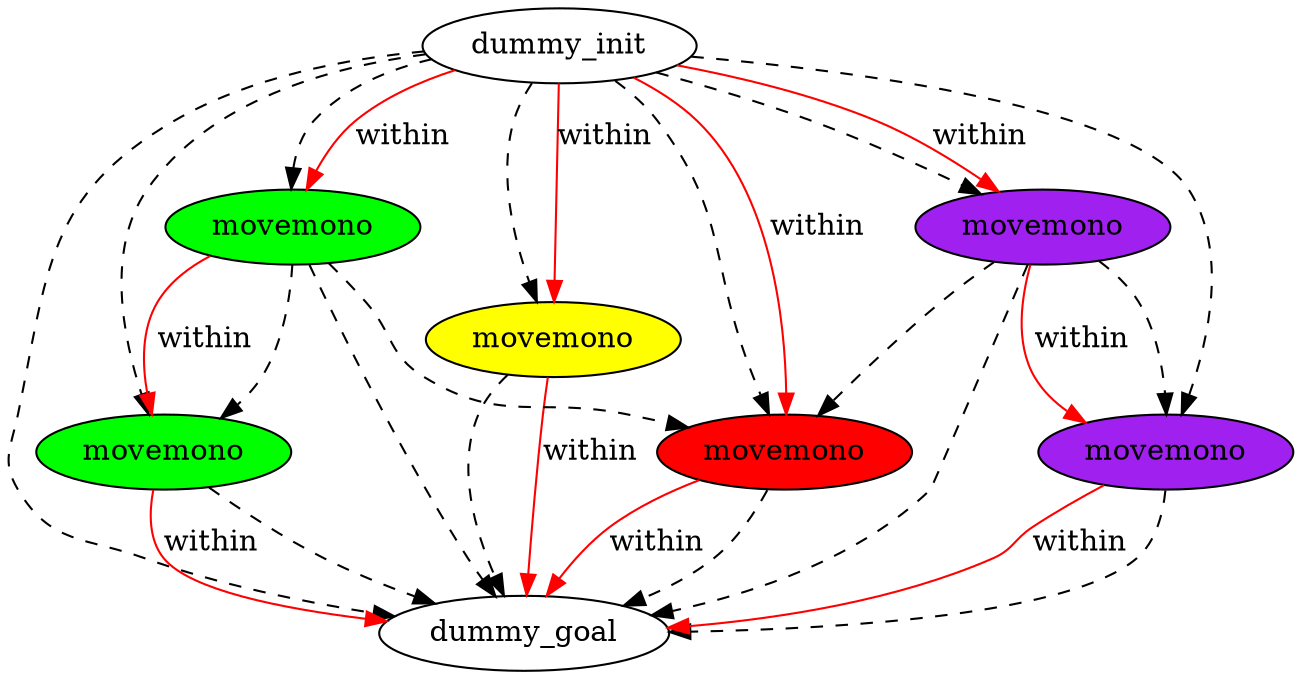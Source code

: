 digraph {
	"9f562ec5-2c3d-c53f-19c1-816a6e2bb8d6" [label=dummy_init fillcolor=white style=filled]
	"92703cbf-71a1-4f38-b819-cb4e8cb2d952" [label=dummy_goal fillcolor=white style=filled]
	"52e4b835-dd86-cad6-fc4b-4256e29dd894" [label=movemono fillcolor=green style=filled]
	"af1194fa-8492-2acb-3da5-0a319df6211f" [label=movemono fillcolor=yellow style=filled]
	"10025341-cda6-b429-286c-9b33eb6f35ad" [label=movemono fillcolor=red style=filled]
	"f14ba025-eef6-b967-3efb-188051c78c62" [label=movemono fillcolor=purple style=filled]
	"27892c81-9aa2-bde4-b6b0-d0c59875fa42" [label=movemono fillcolor=purple style=filled]
	"3ec20c92-3585-7290-3cf8-db6686accd5c" [label=movemono fillcolor=green style=filled]
	"27892c81-9aa2-bde4-b6b0-d0c59875fa42" -> "f14ba025-eef6-b967-3efb-188051c78c62" [color=black style=dashed]
	"27892c81-9aa2-bde4-b6b0-d0c59875fa42" -> "10025341-cda6-b429-286c-9b33eb6f35ad" [color=black style=dashed]
	"9f562ec5-2c3d-c53f-19c1-816a6e2bb8d6" -> "92703cbf-71a1-4f38-b819-cb4e8cb2d952" [color=black style=dashed]
	"27892c81-9aa2-bde4-b6b0-d0c59875fa42" -> "92703cbf-71a1-4f38-b819-cb4e8cb2d952" [color=black style=dashed]
	"9f562ec5-2c3d-c53f-19c1-816a6e2bb8d6" -> "10025341-cda6-b429-286c-9b33eb6f35ad" [color=black style=dashed]
	"3ec20c92-3585-7290-3cf8-db6686accd5c" -> "52e4b835-dd86-cad6-fc4b-4256e29dd894" [color=black style=dashed]
	"9f562ec5-2c3d-c53f-19c1-816a6e2bb8d6" -> "f14ba025-eef6-b967-3efb-188051c78c62" [color=black style=dashed]
	"f14ba025-eef6-b967-3efb-188051c78c62" -> "92703cbf-71a1-4f38-b819-cb4e8cb2d952" [color=black style=dashed]
	"9f562ec5-2c3d-c53f-19c1-816a6e2bb8d6" -> "27892c81-9aa2-bde4-b6b0-d0c59875fa42" [color=black style=dashed]
	"10025341-cda6-b429-286c-9b33eb6f35ad" -> "92703cbf-71a1-4f38-b819-cb4e8cb2d952" [color=black style=dashed]
	"af1194fa-8492-2acb-3da5-0a319df6211f" -> "92703cbf-71a1-4f38-b819-cb4e8cb2d952" [color=black style=dashed]
	"9f562ec5-2c3d-c53f-19c1-816a6e2bb8d6" -> "3ec20c92-3585-7290-3cf8-db6686accd5c" [color=black style=dashed]
	"52e4b835-dd86-cad6-fc4b-4256e29dd894" -> "92703cbf-71a1-4f38-b819-cb4e8cb2d952" [color=black style=dashed]
	"3ec20c92-3585-7290-3cf8-db6686accd5c" -> "92703cbf-71a1-4f38-b819-cb4e8cb2d952" [color=black style=dashed]
	"9f562ec5-2c3d-c53f-19c1-816a6e2bb8d6" -> "af1194fa-8492-2acb-3da5-0a319df6211f" [color=black style=dashed]
	"3ec20c92-3585-7290-3cf8-db6686accd5c" -> "10025341-cda6-b429-286c-9b33eb6f35ad" [color=black style=dashed]
	"9f562ec5-2c3d-c53f-19c1-816a6e2bb8d6" -> "52e4b835-dd86-cad6-fc4b-4256e29dd894" [color=black style=dashed]
	"9f562ec5-2c3d-c53f-19c1-816a6e2bb8d6" -> "af1194fa-8492-2acb-3da5-0a319df6211f" [label=within color=red]
	"52e4b835-dd86-cad6-fc4b-4256e29dd894" -> "92703cbf-71a1-4f38-b819-cb4e8cb2d952" [label=within color=red]
	"f14ba025-eef6-b967-3efb-188051c78c62" -> "92703cbf-71a1-4f38-b819-cb4e8cb2d952" [label=within color=red]
	"10025341-cda6-b429-286c-9b33eb6f35ad" -> "92703cbf-71a1-4f38-b819-cb4e8cb2d952" [label=within color=red]
	"9f562ec5-2c3d-c53f-19c1-816a6e2bb8d6" -> "3ec20c92-3585-7290-3cf8-db6686accd5c" [label=within color=red]
	"3ec20c92-3585-7290-3cf8-db6686accd5c" -> "52e4b835-dd86-cad6-fc4b-4256e29dd894" [label=within color=red]
	"9f562ec5-2c3d-c53f-19c1-816a6e2bb8d6" -> "10025341-cda6-b429-286c-9b33eb6f35ad" [label=within color=red]
	"27892c81-9aa2-bde4-b6b0-d0c59875fa42" -> "f14ba025-eef6-b967-3efb-188051c78c62" [label=within color=red]
	"af1194fa-8492-2acb-3da5-0a319df6211f" -> "92703cbf-71a1-4f38-b819-cb4e8cb2d952" [label=within color=red]
	"9f562ec5-2c3d-c53f-19c1-816a6e2bb8d6" -> "27892c81-9aa2-bde4-b6b0-d0c59875fa42" [label=within color=red]
}

